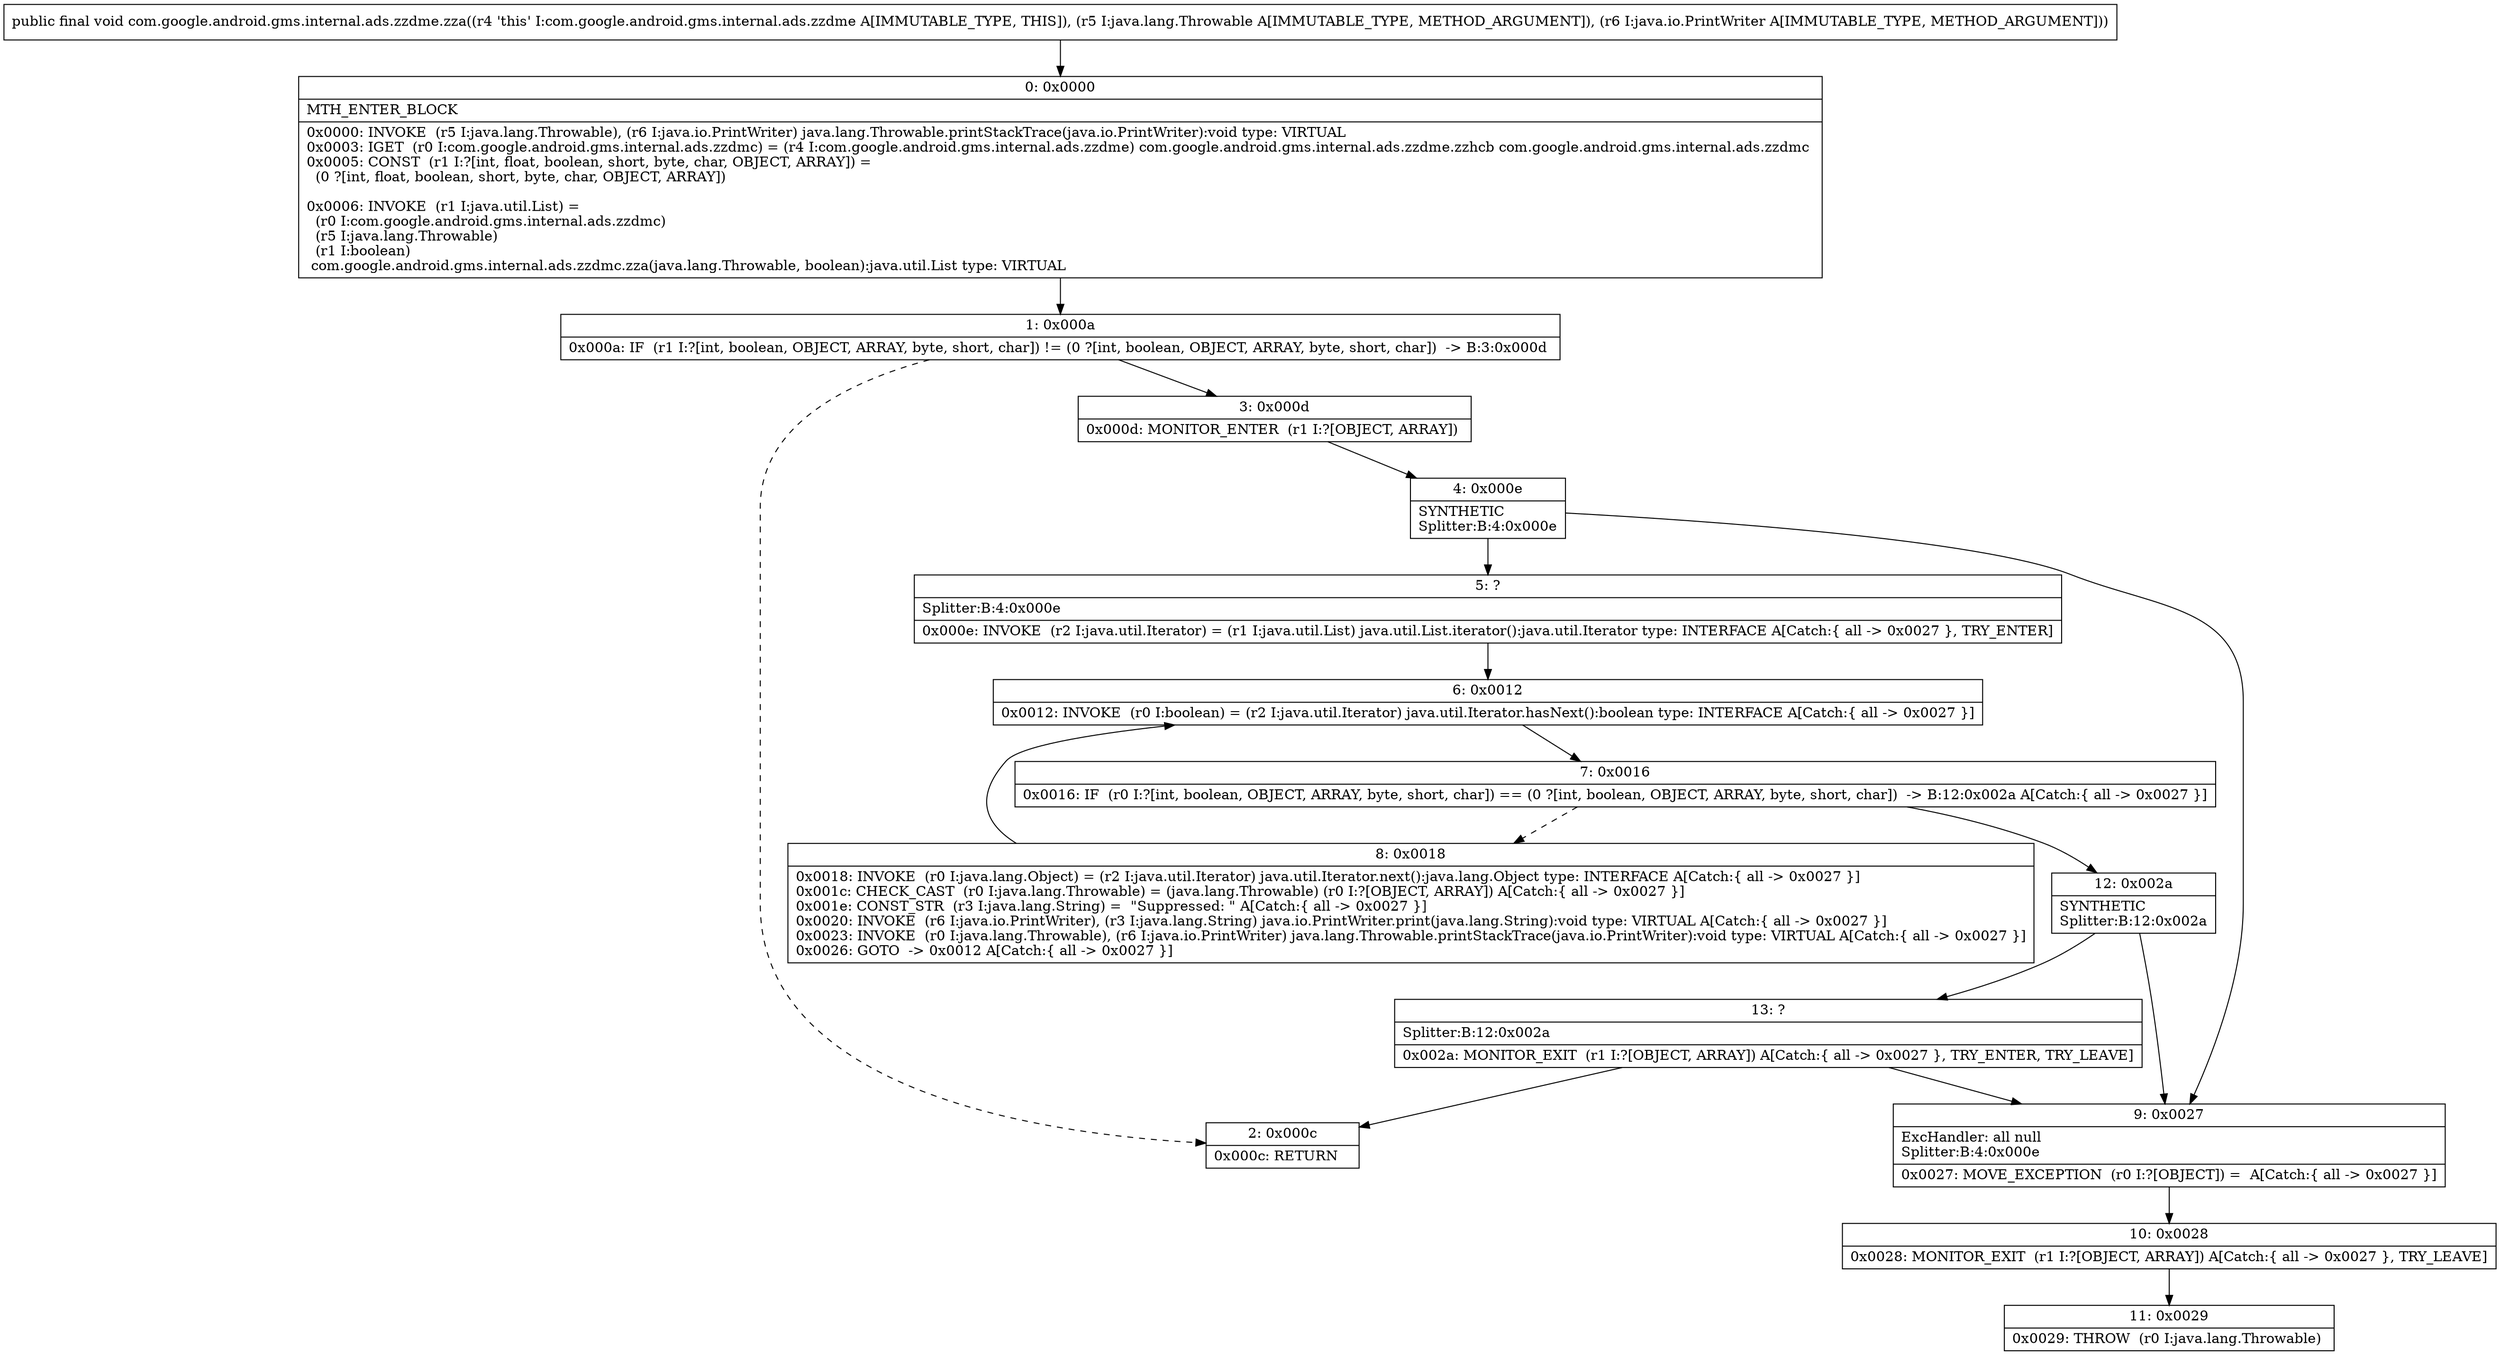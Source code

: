 digraph "CFG forcom.google.android.gms.internal.ads.zzdme.zza(Ljava\/lang\/Throwable;Ljava\/io\/PrintWriter;)V" {
Node_0 [shape=record,label="{0\:\ 0x0000|MTH_ENTER_BLOCK\l|0x0000: INVOKE  (r5 I:java.lang.Throwable), (r6 I:java.io.PrintWriter) java.lang.Throwable.printStackTrace(java.io.PrintWriter):void type: VIRTUAL \l0x0003: IGET  (r0 I:com.google.android.gms.internal.ads.zzdmc) = (r4 I:com.google.android.gms.internal.ads.zzdme) com.google.android.gms.internal.ads.zzdme.zzhcb com.google.android.gms.internal.ads.zzdmc \l0x0005: CONST  (r1 I:?[int, float, boolean, short, byte, char, OBJECT, ARRAY]) = \l  (0 ?[int, float, boolean, short, byte, char, OBJECT, ARRAY])\l \l0x0006: INVOKE  (r1 I:java.util.List) = \l  (r0 I:com.google.android.gms.internal.ads.zzdmc)\l  (r5 I:java.lang.Throwable)\l  (r1 I:boolean)\l com.google.android.gms.internal.ads.zzdmc.zza(java.lang.Throwable, boolean):java.util.List type: VIRTUAL \l}"];
Node_1 [shape=record,label="{1\:\ 0x000a|0x000a: IF  (r1 I:?[int, boolean, OBJECT, ARRAY, byte, short, char]) != (0 ?[int, boolean, OBJECT, ARRAY, byte, short, char])  \-\> B:3:0x000d \l}"];
Node_2 [shape=record,label="{2\:\ 0x000c|0x000c: RETURN   \l}"];
Node_3 [shape=record,label="{3\:\ 0x000d|0x000d: MONITOR_ENTER  (r1 I:?[OBJECT, ARRAY]) \l}"];
Node_4 [shape=record,label="{4\:\ 0x000e|SYNTHETIC\lSplitter:B:4:0x000e\l}"];
Node_5 [shape=record,label="{5\:\ ?|Splitter:B:4:0x000e\l|0x000e: INVOKE  (r2 I:java.util.Iterator) = (r1 I:java.util.List) java.util.List.iterator():java.util.Iterator type: INTERFACE A[Catch:\{ all \-\> 0x0027 \}, TRY_ENTER]\l}"];
Node_6 [shape=record,label="{6\:\ 0x0012|0x0012: INVOKE  (r0 I:boolean) = (r2 I:java.util.Iterator) java.util.Iterator.hasNext():boolean type: INTERFACE A[Catch:\{ all \-\> 0x0027 \}]\l}"];
Node_7 [shape=record,label="{7\:\ 0x0016|0x0016: IF  (r0 I:?[int, boolean, OBJECT, ARRAY, byte, short, char]) == (0 ?[int, boolean, OBJECT, ARRAY, byte, short, char])  \-\> B:12:0x002a A[Catch:\{ all \-\> 0x0027 \}]\l}"];
Node_8 [shape=record,label="{8\:\ 0x0018|0x0018: INVOKE  (r0 I:java.lang.Object) = (r2 I:java.util.Iterator) java.util.Iterator.next():java.lang.Object type: INTERFACE A[Catch:\{ all \-\> 0x0027 \}]\l0x001c: CHECK_CAST  (r0 I:java.lang.Throwable) = (java.lang.Throwable) (r0 I:?[OBJECT, ARRAY]) A[Catch:\{ all \-\> 0x0027 \}]\l0x001e: CONST_STR  (r3 I:java.lang.String) =  \"Suppressed: \" A[Catch:\{ all \-\> 0x0027 \}]\l0x0020: INVOKE  (r6 I:java.io.PrintWriter), (r3 I:java.lang.String) java.io.PrintWriter.print(java.lang.String):void type: VIRTUAL A[Catch:\{ all \-\> 0x0027 \}]\l0x0023: INVOKE  (r0 I:java.lang.Throwable), (r6 I:java.io.PrintWriter) java.lang.Throwable.printStackTrace(java.io.PrintWriter):void type: VIRTUAL A[Catch:\{ all \-\> 0x0027 \}]\l0x0026: GOTO  \-\> 0x0012 A[Catch:\{ all \-\> 0x0027 \}]\l}"];
Node_9 [shape=record,label="{9\:\ 0x0027|ExcHandler: all null\lSplitter:B:4:0x000e\l|0x0027: MOVE_EXCEPTION  (r0 I:?[OBJECT]) =  A[Catch:\{ all \-\> 0x0027 \}]\l}"];
Node_10 [shape=record,label="{10\:\ 0x0028|0x0028: MONITOR_EXIT  (r1 I:?[OBJECT, ARRAY]) A[Catch:\{ all \-\> 0x0027 \}, TRY_LEAVE]\l}"];
Node_11 [shape=record,label="{11\:\ 0x0029|0x0029: THROW  (r0 I:java.lang.Throwable) \l}"];
Node_12 [shape=record,label="{12\:\ 0x002a|SYNTHETIC\lSplitter:B:12:0x002a\l}"];
Node_13 [shape=record,label="{13\:\ ?|Splitter:B:12:0x002a\l|0x002a: MONITOR_EXIT  (r1 I:?[OBJECT, ARRAY]) A[Catch:\{ all \-\> 0x0027 \}, TRY_ENTER, TRY_LEAVE]\l}"];
MethodNode[shape=record,label="{public final void com.google.android.gms.internal.ads.zzdme.zza((r4 'this' I:com.google.android.gms.internal.ads.zzdme A[IMMUTABLE_TYPE, THIS]), (r5 I:java.lang.Throwable A[IMMUTABLE_TYPE, METHOD_ARGUMENT]), (r6 I:java.io.PrintWriter A[IMMUTABLE_TYPE, METHOD_ARGUMENT])) }"];
MethodNode -> Node_0;
Node_0 -> Node_1;
Node_1 -> Node_2[style=dashed];
Node_1 -> Node_3;
Node_3 -> Node_4;
Node_4 -> Node_5;
Node_4 -> Node_9;
Node_5 -> Node_6;
Node_6 -> Node_7;
Node_7 -> Node_8[style=dashed];
Node_7 -> Node_12;
Node_8 -> Node_6;
Node_9 -> Node_10;
Node_10 -> Node_11;
Node_12 -> Node_13;
Node_12 -> Node_9;
Node_13 -> Node_9;
Node_13 -> Node_2;
}

